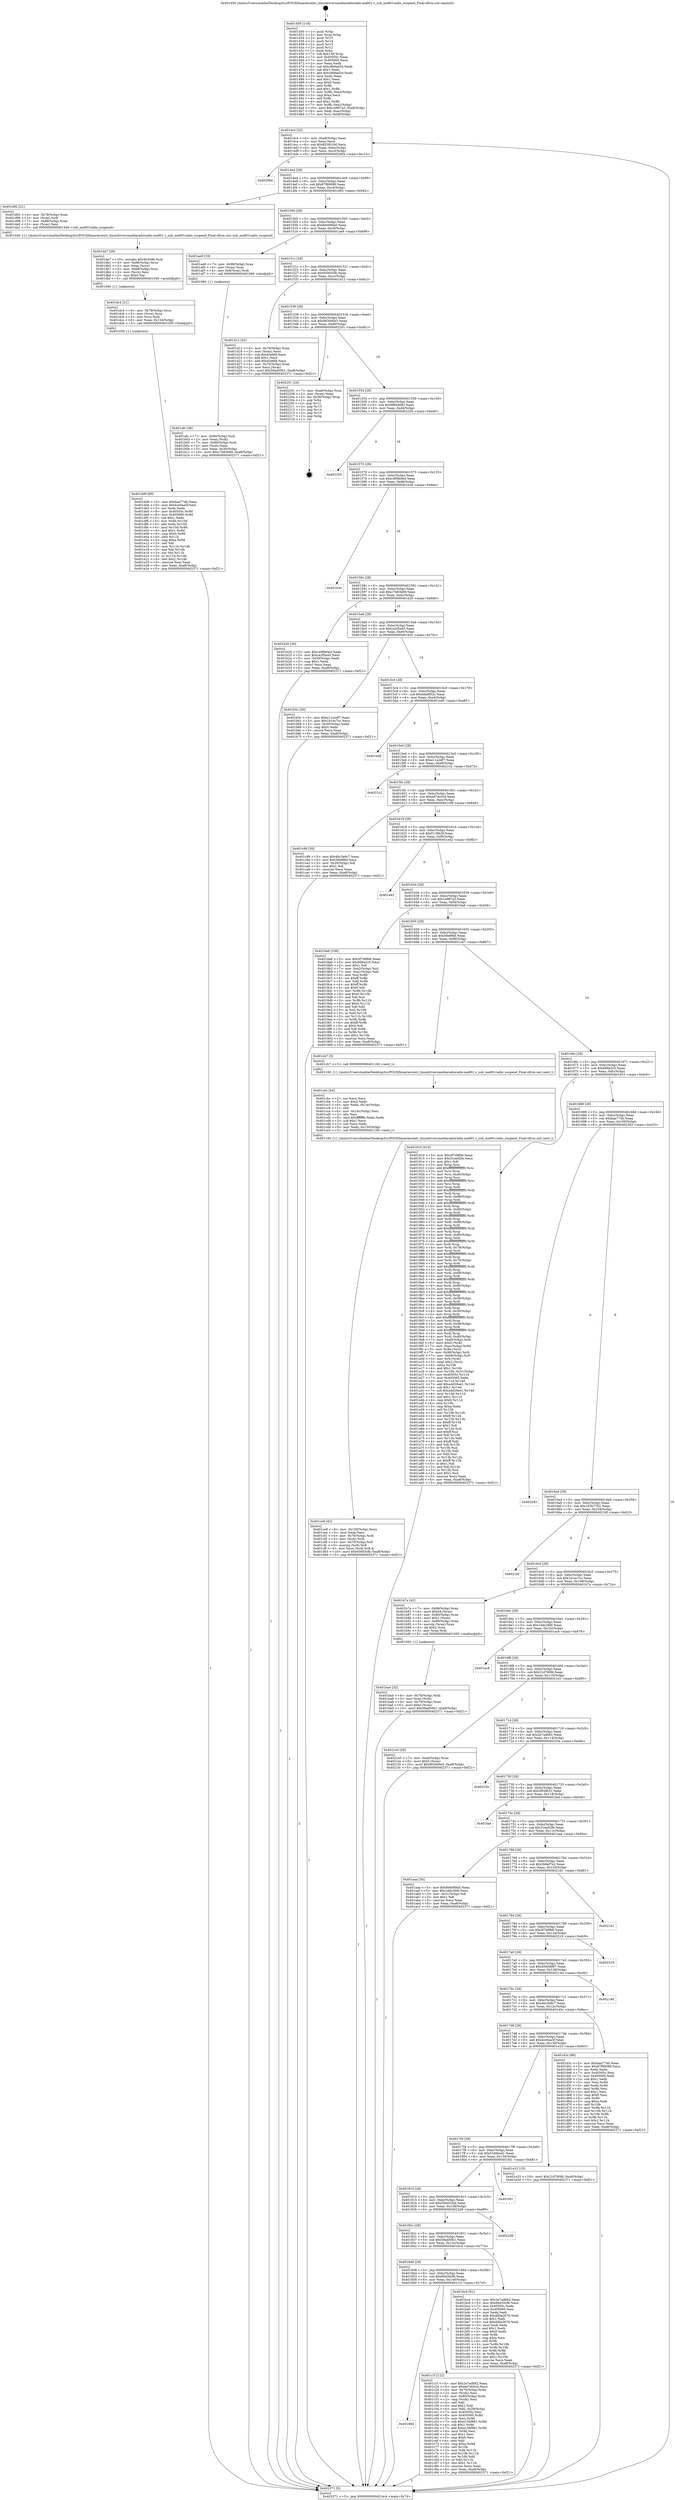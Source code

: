 digraph "0x401450" {
  label = "0x401450 (/mnt/c/Users/mathe/Desktop/tcc/POCII/binaries/extr_linuxdriversmediaradioradio-ma901.c_usb_ma901radio_suspend_Final-ollvm.out::main(0))"
  labelloc = "t"
  node[shape=record]

  Entry [label="",width=0.3,height=0.3,shape=circle,fillcolor=black,style=filled]
  "0x4014c4" [label="{
     0x4014c4 [32]\l
     | [instrs]\l
     &nbsp;&nbsp;0x4014c4 \<+6\>: mov -0xa8(%rbp),%eax\l
     &nbsp;&nbsp;0x4014ca \<+2\>: mov %eax,%ecx\l
     &nbsp;&nbsp;0x4014cc \<+6\>: sub $0x853f010d,%ecx\l
     &nbsp;&nbsp;0x4014d2 \<+6\>: mov %eax,-0xbc(%rbp)\l
     &nbsp;&nbsp;0x4014d8 \<+6\>: mov %ecx,-0xc0(%rbp)\l
     &nbsp;&nbsp;0x4014de \<+6\>: je 0000000000402064 \<main+0xc14\>\l
  }"]
  "0x402064" [label="{
     0x402064\l
  }", style=dashed]
  "0x4014e4" [label="{
     0x4014e4 [28]\l
     | [instrs]\l
     &nbsp;&nbsp;0x4014e4 \<+5\>: jmp 00000000004014e9 \<main+0x99\>\l
     &nbsp;&nbsp;0x4014e9 \<+6\>: mov -0xbc(%rbp),%eax\l
     &nbsp;&nbsp;0x4014ef \<+5\>: sub $0x87f89089,%eax\l
     &nbsp;&nbsp;0x4014f4 \<+6\>: mov %eax,-0xc4(%rbp)\l
     &nbsp;&nbsp;0x4014fa \<+6\>: je 0000000000401d92 \<main+0x942\>\l
  }"]
  Exit [label="",width=0.3,height=0.3,shape=circle,fillcolor=black,style=filled,peripheries=2]
  "0x401d92" [label="{
     0x401d92 [21]\l
     | [instrs]\l
     &nbsp;&nbsp;0x401d92 \<+4\>: mov -0x78(%rbp),%rax\l
     &nbsp;&nbsp;0x401d96 \<+3\>: mov (%rax),%rdi\l
     &nbsp;&nbsp;0x401d99 \<+7\>: mov -0x88(%rbp),%rax\l
     &nbsp;&nbsp;0x401da0 \<+2\>: mov (%rax),%esi\l
     &nbsp;&nbsp;0x401da2 \<+5\>: call 0000000000401440 \<usb_ma901radio_suspend\>\l
     | [calls]\l
     &nbsp;&nbsp;0x401440 \{1\} (/mnt/c/Users/mathe/Desktop/tcc/POCII/binaries/extr_linuxdriversmediaradioradio-ma901.c_usb_ma901radio_suspend_Final-ollvm.out::usb_ma901radio_suspend)\l
  }"]
  "0x401500" [label="{
     0x401500 [28]\l
     | [instrs]\l
     &nbsp;&nbsp;0x401500 \<+5\>: jmp 0000000000401505 \<main+0xb5\>\l
     &nbsp;&nbsp;0x401505 \<+6\>: mov -0xbc(%rbp),%eax\l
     &nbsp;&nbsp;0x40150b \<+5\>: sub $0x8e6089a0,%eax\l
     &nbsp;&nbsp;0x401510 \<+6\>: mov %eax,-0xc8(%rbp)\l
     &nbsp;&nbsp;0x401516 \<+6\>: je 0000000000401ae9 \<main+0x699\>\l
  }"]
  "0x401dd9" [label="{
     0x401dd9 [90]\l
     | [instrs]\l
     &nbsp;&nbsp;0x401dd9 \<+5\>: mov $0xbaa774b,%eax\l
     &nbsp;&nbsp;0x401dde \<+5\>: mov $0x4ce0aa3f,%esi\l
     &nbsp;&nbsp;0x401de3 \<+2\>: xor %edx,%edx\l
     &nbsp;&nbsp;0x401de5 \<+8\>: mov 0x40505c,%r8d\l
     &nbsp;&nbsp;0x401ded \<+8\>: mov 0x405060,%r9d\l
     &nbsp;&nbsp;0x401df5 \<+3\>: sub $0x1,%edx\l
     &nbsp;&nbsp;0x401df8 \<+3\>: mov %r8d,%r10d\l
     &nbsp;&nbsp;0x401dfb \<+3\>: add %edx,%r10d\l
     &nbsp;&nbsp;0x401dfe \<+4\>: imul %r10d,%r8d\l
     &nbsp;&nbsp;0x401e02 \<+4\>: and $0x1,%r8d\l
     &nbsp;&nbsp;0x401e06 \<+4\>: cmp $0x0,%r8d\l
     &nbsp;&nbsp;0x401e0a \<+4\>: sete %r11b\l
     &nbsp;&nbsp;0x401e0e \<+4\>: cmp $0xa,%r9d\l
     &nbsp;&nbsp;0x401e12 \<+3\>: setl %bl\l
     &nbsp;&nbsp;0x401e15 \<+3\>: mov %r11b,%r14b\l
     &nbsp;&nbsp;0x401e18 \<+3\>: and %bl,%r14b\l
     &nbsp;&nbsp;0x401e1b \<+3\>: xor %bl,%r11b\l
     &nbsp;&nbsp;0x401e1e \<+3\>: or %r11b,%r14b\l
     &nbsp;&nbsp;0x401e21 \<+4\>: test $0x1,%r14b\l
     &nbsp;&nbsp;0x401e25 \<+3\>: cmovne %esi,%eax\l
     &nbsp;&nbsp;0x401e28 \<+6\>: mov %eax,-0xa8(%rbp)\l
     &nbsp;&nbsp;0x401e2e \<+5\>: jmp 0000000000402371 \<main+0xf21\>\l
  }"]
  "0x401ae9" [label="{
     0x401ae9 [19]\l
     | [instrs]\l
     &nbsp;&nbsp;0x401ae9 \<+7\>: mov -0x98(%rbp),%rax\l
     &nbsp;&nbsp;0x401af0 \<+3\>: mov (%rax),%rax\l
     &nbsp;&nbsp;0x401af3 \<+4\>: mov 0x8(%rax),%rdi\l
     &nbsp;&nbsp;0x401af7 \<+5\>: call 0000000000401060 \<atoi@plt\>\l
     | [calls]\l
     &nbsp;&nbsp;0x401060 \{1\} (unknown)\l
  }"]
  "0x40151c" [label="{
     0x40151c [28]\l
     | [instrs]\l
     &nbsp;&nbsp;0x40151c \<+5\>: jmp 0000000000401521 \<main+0xd1\>\l
     &nbsp;&nbsp;0x401521 \<+6\>: mov -0xbc(%rbp),%eax\l
     &nbsp;&nbsp;0x401527 \<+5\>: sub $0x93003cfb,%eax\l
     &nbsp;&nbsp;0x40152c \<+6\>: mov %eax,-0xcc(%rbp)\l
     &nbsp;&nbsp;0x401532 \<+6\>: je 0000000000401d12 \<main+0x8c2\>\l
  }"]
  "0x401dc4" [label="{
     0x401dc4 [21]\l
     | [instrs]\l
     &nbsp;&nbsp;0x401dc4 \<+4\>: mov -0x78(%rbp),%rcx\l
     &nbsp;&nbsp;0x401dc8 \<+3\>: mov (%rcx),%rcx\l
     &nbsp;&nbsp;0x401dcb \<+3\>: mov %rcx,%rdi\l
     &nbsp;&nbsp;0x401dce \<+6\>: mov %eax,-0x154(%rbp)\l
     &nbsp;&nbsp;0x401dd4 \<+5\>: call 0000000000401030 \<free@plt\>\l
     | [calls]\l
     &nbsp;&nbsp;0x401030 \{1\} (unknown)\l
  }"]
  "0x401d12" [label="{
     0x401d12 [42]\l
     | [instrs]\l
     &nbsp;&nbsp;0x401d12 \<+4\>: mov -0x70(%rbp),%rax\l
     &nbsp;&nbsp;0x401d16 \<+2\>: mov (%rax),%ecx\l
     &nbsp;&nbsp;0x401d18 \<+6\>: sub $0x45e6fd,%ecx\l
     &nbsp;&nbsp;0x401d1e \<+3\>: add $0x1,%ecx\l
     &nbsp;&nbsp;0x401d21 \<+6\>: add $0x45e6fd,%ecx\l
     &nbsp;&nbsp;0x401d27 \<+4\>: mov -0x70(%rbp),%rax\l
     &nbsp;&nbsp;0x401d2b \<+2\>: mov %ecx,(%rax)\l
     &nbsp;&nbsp;0x401d2d \<+10\>: movl $0x59ad50b1,-0xa8(%rbp)\l
     &nbsp;&nbsp;0x401d37 \<+5\>: jmp 0000000000402371 \<main+0xf21\>\l
  }"]
  "0x401538" [label="{
     0x401538 [28]\l
     | [instrs]\l
     &nbsp;&nbsp;0x401538 \<+5\>: jmp 000000000040153d \<main+0xed\>\l
     &nbsp;&nbsp;0x40153d \<+6\>: mov -0xbc(%rbp),%eax\l
     &nbsp;&nbsp;0x401543 \<+5\>: sub $0x9830d0e3,%eax\l
     &nbsp;&nbsp;0x401548 \<+6\>: mov %eax,-0xd0(%rbp)\l
     &nbsp;&nbsp;0x40154e \<+6\>: je 0000000000402201 \<main+0xdb1\>\l
  }"]
  "0x401da7" [label="{
     0x401da7 [29]\l
     | [instrs]\l
     &nbsp;&nbsp;0x401da7 \<+10\>: movabs $0x4030d6,%rdi\l
     &nbsp;&nbsp;0x401db1 \<+4\>: mov -0x68(%rbp),%rcx\l
     &nbsp;&nbsp;0x401db5 \<+2\>: mov %eax,(%rcx)\l
     &nbsp;&nbsp;0x401db7 \<+4\>: mov -0x68(%rbp),%rcx\l
     &nbsp;&nbsp;0x401dbb \<+2\>: mov (%rcx),%esi\l
     &nbsp;&nbsp;0x401dbd \<+2\>: mov $0x0,%al\l
     &nbsp;&nbsp;0x401dbf \<+5\>: call 0000000000401040 \<printf@plt\>\l
     | [calls]\l
     &nbsp;&nbsp;0x401040 \{1\} (unknown)\l
  }"]
  "0x402201" [label="{
     0x402201 [24]\l
     | [instrs]\l
     &nbsp;&nbsp;0x402201 \<+7\>: mov -0xa0(%rbp),%rax\l
     &nbsp;&nbsp;0x402208 \<+2\>: mov (%rax),%eax\l
     &nbsp;&nbsp;0x40220a \<+4\>: lea -0x28(%rbp),%rsp\l
     &nbsp;&nbsp;0x40220e \<+1\>: pop %rbx\l
     &nbsp;&nbsp;0x40220f \<+2\>: pop %r12\l
     &nbsp;&nbsp;0x402211 \<+2\>: pop %r13\l
     &nbsp;&nbsp;0x402213 \<+2\>: pop %r14\l
     &nbsp;&nbsp;0x402215 \<+2\>: pop %r15\l
     &nbsp;&nbsp;0x402217 \<+1\>: pop %rbp\l
     &nbsp;&nbsp;0x402218 \<+1\>: ret\l
  }"]
  "0x401554" [label="{
     0x401554 [28]\l
     | [instrs]\l
     &nbsp;&nbsp;0x401554 \<+5\>: jmp 0000000000401559 \<main+0x109\>\l
     &nbsp;&nbsp;0x401559 \<+6\>: mov -0xbc(%rbp),%eax\l
     &nbsp;&nbsp;0x40155f \<+5\>: sub $0x9f684682,%eax\l
     &nbsp;&nbsp;0x401564 \<+6\>: mov %eax,-0xd4(%rbp)\l
     &nbsp;&nbsp;0x40156a \<+6\>: je 0000000000402320 \<main+0xed0\>\l
  }"]
  "0x401ce8" [label="{
     0x401ce8 [42]\l
     | [instrs]\l
     &nbsp;&nbsp;0x401ce8 \<+6\>: mov -0x150(%rbp),%ecx\l
     &nbsp;&nbsp;0x401cee \<+3\>: imul %eax,%ecx\l
     &nbsp;&nbsp;0x401cf1 \<+4\>: mov -0x78(%rbp),%rdi\l
     &nbsp;&nbsp;0x401cf5 \<+3\>: mov (%rdi),%rdi\l
     &nbsp;&nbsp;0x401cf8 \<+4\>: mov -0x70(%rbp),%r8\l
     &nbsp;&nbsp;0x401cfc \<+3\>: movslq (%r8),%r8\l
     &nbsp;&nbsp;0x401cff \<+4\>: mov %ecx,(%rdi,%r8,4)\l
     &nbsp;&nbsp;0x401d03 \<+10\>: movl $0x93003cfb,-0xa8(%rbp)\l
     &nbsp;&nbsp;0x401d0d \<+5\>: jmp 0000000000402371 \<main+0xf21\>\l
  }"]
  "0x402320" [label="{
     0x402320\l
  }", style=dashed]
  "0x401570" [label="{
     0x401570 [28]\l
     | [instrs]\l
     &nbsp;&nbsp;0x401570 \<+5\>: jmp 0000000000401575 \<main+0x125\>\l
     &nbsp;&nbsp;0x401575 \<+6\>: mov -0xbc(%rbp),%eax\l
     &nbsp;&nbsp;0x40157b \<+5\>: sub $0xc499b0ed,%eax\l
     &nbsp;&nbsp;0x401580 \<+6\>: mov %eax,-0xd8(%rbp)\l
     &nbsp;&nbsp;0x401586 \<+6\>: je 0000000000401b3e \<main+0x6ee\>\l
  }"]
  "0x401cbc" [label="{
     0x401cbc [44]\l
     | [instrs]\l
     &nbsp;&nbsp;0x401cbc \<+2\>: xor %ecx,%ecx\l
     &nbsp;&nbsp;0x401cbe \<+5\>: mov $0x2,%edx\l
     &nbsp;&nbsp;0x401cc3 \<+6\>: mov %edx,-0x14c(%rbp)\l
     &nbsp;&nbsp;0x401cc9 \<+1\>: cltd\l
     &nbsp;&nbsp;0x401cca \<+6\>: mov -0x14c(%rbp),%esi\l
     &nbsp;&nbsp;0x401cd0 \<+2\>: idiv %esi\l
     &nbsp;&nbsp;0x401cd2 \<+6\>: imul $0xfffffffe,%edx,%edx\l
     &nbsp;&nbsp;0x401cd8 \<+3\>: sub $0x1,%ecx\l
     &nbsp;&nbsp;0x401cdb \<+2\>: sub %ecx,%edx\l
     &nbsp;&nbsp;0x401cdd \<+6\>: mov %edx,-0x150(%rbp)\l
     &nbsp;&nbsp;0x401ce3 \<+5\>: call 0000000000401160 \<next_i\>\l
     | [calls]\l
     &nbsp;&nbsp;0x401160 \{1\} (/mnt/c/Users/mathe/Desktop/tcc/POCII/binaries/extr_linuxdriversmediaradioradio-ma901.c_usb_ma901radio_suspend_Final-ollvm.out::next_i)\l
  }"]
  "0x401b3e" [label="{
     0x401b3e\l
  }", style=dashed]
  "0x40158c" [label="{
     0x40158c [28]\l
     | [instrs]\l
     &nbsp;&nbsp;0x40158c \<+5\>: jmp 0000000000401591 \<main+0x141\>\l
     &nbsp;&nbsp;0x401591 \<+6\>: mov -0xbc(%rbp),%eax\l
     &nbsp;&nbsp;0x401597 \<+5\>: sub $0xc7b83b89,%eax\l
     &nbsp;&nbsp;0x40159c \<+6\>: mov %eax,-0xdc(%rbp)\l
     &nbsp;&nbsp;0x4015a2 \<+6\>: je 0000000000401b20 \<main+0x6d0\>\l
  }"]
  "0x401864" [label="{
     0x401864\l
  }", style=dashed]
  "0x401b20" [label="{
     0x401b20 [30]\l
     | [instrs]\l
     &nbsp;&nbsp;0x401b20 \<+5\>: mov $0xc499b0ed,%eax\l
     &nbsp;&nbsp;0x401b25 \<+5\>: mov $0xca2f5e45,%ecx\l
     &nbsp;&nbsp;0x401b2a \<+3\>: mov -0x30(%rbp),%edx\l
     &nbsp;&nbsp;0x401b2d \<+3\>: cmp $0x1,%edx\l
     &nbsp;&nbsp;0x401b30 \<+3\>: cmovl %ecx,%eax\l
     &nbsp;&nbsp;0x401b33 \<+6\>: mov %eax,-0xa8(%rbp)\l
     &nbsp;&nbsp;0x401b39 \<+5\>: jmp 0000000000402371 \<main+0xf21\>\l
  }"]
  "0x4015a8" [label="{
     0x4015a8 [28]\l
     | [instrs]\l
     &nbsp;&nbsp;0x4015a8 \<+5\>: jmp 00000000004015ad \<main+0x15d\>\l
     &nbsp;&nbsp;0x4015ad \<+6\>: mov -0xbc(%rbp),%eax\l
     &nbsp;&nbsp;0x4015b3 \<+5\>: sub $0xca2f5e45,%eax\l
     &nbsp;&nbsp;0x4015b8 \<+6\>: mov %eax,-0xe0(%rbp)\l
     &nbsp;&nbsp;0x4015be \<+6\>: je 0000000000401b5c \<main+0x70c\>\l
  }"]
  "0x401c1f" [label="{
     0x401c1f [122]\l
     | [instrs]\l
     &nbsp;&nbsp;0x401c1f \<+5\>: mov $0x2e7adb62,%eax\l
     &nbsp;&nbsp;0x401c24 \<+5\>: mov $0xed7dc0cd,%ecx\l
     &nbsp;&nbsp;0x401c29 \<+4\>: mov -0x70(%rbp),%rdx\l
     &nbsp;&nbsp;0x401c2d \<+2\>: mov (%rdx),%esi\l
     &nbsp;&nbsp;0x401c2f \<+4\>: mov -0x80(%rbp),%rdx\l
     &nbsp;&nbsp;0x401c33 \<+2\>: cmp (%rdx),%esi\l
     &nbsp;&nbsp;0x401c35 \<+4\>: setl %dil\l
     &nbsp;&nbsp;0x401c39 \<+4\>: and $0x1,%dil\l
     &nbsp;&nbsp;0x401c3d \<+4\>: mov %dil,-0x29(%rbp)\l
     &nbsp;&nbsp;0x401c41 \<+7\>: mov 0x40505c,%esi\l
     &nbsp;&nbsp;0x401c48 \<+8\>: mov 0x405060,%r8d\l
     &nbsp;&nbsp;0x401c50 \<+3\>: mov %esi,%r9d\l
     &nbsp;&nbsp;0x401c53 \<+7\>: sub $0xa15bf861,%r9d\l
     &nbsp;&nbsp;0x401c5a \<+4\>: sub $0x1,%r9d\l
     &nbsp;&nbsp;0x401c5e \<+7\>: add $0xa15bf861,%r9d\l
     &nbsp;&nbsp;0x401c65 \<+4\>: imul %r9d,%esi\l
     &nbsp;&nbsp;0x401c69 \<+3\>: and $0x1,%esi\l
     &nbsp;&nbsp;0x401c6c \<+3\>: cmp $0x0,%esi\l
     &nbsp;&nbsp;0x401c6f \<+4\>: sete %dil\l
     &nbsp;&nbsp;0x401c73 \<+4\>: cmp $0xa,%r8d\l
     &nbsp;&nbsp;0x401c77 \<+4\>: setl %r10b\l
     &nbsp;&nbsp;0x401c7b \<+3\>: mov %dil,%r11b\l
     &nbsp;&nbsp;0x401c7e \<+3\>: and %r10b,%r11b\l
     &nbsp;&nbsp;0x401c81 \<+3\>: xor %r10b,%dil\l
     &nbsp;&nbsp;0x401c84 \<+3\>: or %dil,%r11b\l
     &nbsp;&nbsp;0x401c87 \<+4\>: test $0x1,%r11b\l
     &nbsp;&nbsp;0x401c8b \<+3\>: cmovne %ecx,%eax\l
     &nbsp;&nbsp;0x401c8e \<+6\>: mov %eax,-0xa8(%rbp)\l
     &nbsp;&nbsp;0x401c94 \<+5\>: jmp 0000000000402371 \<main+0xf21\>\l
  }"]
  "0x401b5c" [label="{
     0x401b5c [30]\l
     | [instrs]\l
     &nbsp;&nbsp;0x401b5c \<+5\>: mov $0xe11a2df7,%eax\l
     &nbsp;&nbsp;0x401b61 \<+5\>: mov $0x1b1ec7cc,%ecx\l
     &nbsp;&nbsp;0x401b66 \<+3\>: mov -0x30(%rbp),%edx\l
     &nbsp;&nbsp;0x401b69 \<+3\>: cmp $0x0,%edx\l
     &nbsp;&nbsp;0x401b6c \<+3\>: cmove %ecx,%eax\l
     &nbsp;&nbsp;0x401b6f \<+6\>: mov %eax,-0xa8(%rbp)\l
     &nbsp;&nbsp;0x401b75 \<+5\>: jmp 0000000000402371 \<main+0xf21\>\l
  }"]
  "0x4015c4" [label="{
     0x4015c4 [28]\l
     | [instrs]\l
     &nbsp;&nbsp;0x4015c4 \<+5\>: jmp 00000000004015c9 \<main+0x179\>\l
     &nbsp;&nbsp;0x4015c9 \<+6\>: mov -0xbc(%rbp),%eax\l
     &nbsp;&nbsp;0x4015cf \<+5\>: sub $0xdda8f52c,%eax\l
     &nbsp;&nbsp;0x4015d4 \<+6\>: mov %eax,-0xe4(%rbp)\l
     &nbsp;&nbsp;0x4015da \<+6\>: je 0000000000401ed5 \<main+0xa85\>\l
  }"]
  "0x401848" [label="{
     0x401848 [28]\l
     | [instrs]\l
     &nbsp;&nbsp;0x401848 \<+5\>: jmp 000000000040184d \<main+0x3fd\>\l
     &nbsp;&nbsp;0x40184d \<+6\>: mov -0xbc(%rbp),%eax\l
     &nbsp;&nbsp;0x401853 \<+5\>: sub $0x66d30cf6,%eax\l
     &nbsp;&nbsp;0x401858 \<+6\>: mov %eax,-0x140(%rbp)\l
     &nbsp;&nbsp;0x40185e \<+6\>: je 0000000000401c1f \<main+0x7cf\>\l
  }"]
  "0x401ed5" [label="{
     0x401ed5\l
  }", style=dashed]
  "0x4015e0" [label="{
     0x4015e0 [28]\l
     | [instrs]\l
     &nbsp;&nbsp;0x4015e0 \<+5\>: jmp 00000000004015e5 \<main+0x195\>\l
     &nbsp;&nbsp;0x4015e5 \<+6\>: mov -0xbc(%rbp),%eax\l
     &nbsp;&nbsp;0x4015eb \<+5\>: sub $0xe11a2df7,%eax\l
     &nbsp;&nbsp;0x4015f0 \<+6\>: mov %eax,-0xe8(%rbp)\l
     &nbsp;&nbsp;0x4015f6 \<+6\>: je 00000000004021c2 \<main+0xd72\>\l
  }"]
  "0x401bc4" [label="{
     0x401bc4 [91]\l
     | [instrs]\l
     &nbsp;&nbsp;0x401bc4 \<+5\>: mov $0x2e7adb62,%eax\l
     &nbsp;&nbsp;0x401bc9 \<+5\>: mov $0x66d30cf6,%ecx\l
     &nbsp;&nbsp;0x401bce \<+7\>: mov 0x40505c,%edx\l
     &nbsp;&nbsp;0x401bd5 \<+7\>: mov 0x405060,%esi\l
     &nbsp;&nbsp;0x401bdc \<+2\>: mov %edx,%edi\l
     &nbsp;&nbsp;0x401bde \<+6\>: add $0xdd0a2676,%edi\l
     &nbsp;&nbsp;0x401be4 \<+3\>: sub $0x1,%edi\l
     &nbsp;&nbsp;0x401be7 \<+6\>: sub $0xdd0a2676,%edi\l
     &nbsp;&nbsp;0x401bed \<+3\>: imul %edi,%edx\l
     &nbsp;&nbsp;0x401bf0 \<+3\>: and $0x1,%edx\l
     &nbsp;&nbsp;0x401bf3 \<+3\>: cmp $0x0,%edx\l
     &nbsp;&nbsp;0x401bf6 \<+4\>: sete %r8b\l
     &nbsp;&nbsp;0x401bfa \<+3\>: cmp $0xa,%esi\l
     &nbsp;&nbsp;0x401bfd \<+4\>: setl %r9b\l
     &nbsp;&nbsp;0x401c01 \<+3\>: mov %r8b,%r10b\l
     &nbsp;&nbsp;0x401c04 \<+3\>: and %r9b,%r10b\l
     &nbsp;&nbsp;0x401c07 \<+3\>: xor %r9b,%r8b\l
     &nbsp;&nbsp;0x401c0a \<+3\>: or %r8b,%r10b\l
     &nbsp;&nbsp;0x401c0d \<+4\>: test $0x1,%r10b\l
     &nbsp;&nbsp;0x401c11 \<+3\>: cmovne %ecx,%eax\l
     &nbsp;&nbsp;0x401c14 \<+6\>: mov %eax,-0xa8(%rbp)\l
     &nbsp;&nbsp;0x401c1a \<+5\>: jmp 0000000000402371 \<main+0xf21\>\l
  }"]
  "0x4021c2" [label="{
     0x4021c2\l
  }", style=dashed]
  "0x4015fc" [label="{
     0x4015fc [28]\l
     | [instrs]\l
     &nbsp;&nbsp;0x4015fc \<+5\>: jmp 0000000000401601 \<main+0x1b1\>\l
     &nbsp;&nbsp;0x401601 \<+6\>: mov -0xbc(%rbp),%eax\l
     &nbsp;&nbsp;0x401607 \<+5\>: sub $0xed7dc0cd,%eax\l
     &nbsp;&nbsp;0x40160c \<+6\>: mov %eax,-0xec(%rbp)\l
     &nbsp;&nbsp;0x401612 \<+6\>: je 0000000000401c99 \<main+0x849\>\l
  }"]
  "0x40182c" [label="{
     0x40182c [28]\l
     | [instrs]\l
     &nbsp;&nbsp;0x40182c \<+5\>: jmp 0000000000401831 \<main+0x3e1\>\l
     &nbsp;&nbsp;0x401831 \<+6\>: mov -0xbc(%rbp),%eax\l
     &nbsp;&nbsp;0x401837 \<+5\>: sub $0x59ad50b1,%eax\l
     &nbsp;&nbsp;0x40183c \<+6\>: mov %eax,-0x13c(%rbp)\l
     &nbsp;&nbsp;0x401842 \<+6\>: je 0000000000401bc4 \<main+0x774\>\l
  }"]
  "0x401c99" [label="{
     0x401c99 [30]\l
     | [instrs]\l
     &nbsp;&nbsp;0x401c99 \<+5\>: mov $0x4bc3e9c7,%eax\l
     &nbsp;&nbsp;0x401c9e \<+5\>: mov $0x59e8f6d,%ecx\l
     &nbsp;&nbsp;0x401ca3 \<+3\>: mov -0x29(%rbp),%dl\l
     &nbsp;&nbsp;0x401ca6 \<+3\>: test $0x1,%dl\l
     &nbsp;&nbsp;0x401ca9 \<+3\>: cmovne %ecx,%eax\l
     &nbsp;&nbsp;0x401cac \<+6\>: mov %eax,-0xa8(%rbp)\l
     &nbsp;&nbsp;0x401cb2 \<+5\>: jmp 0000000000402371 \<main+0xf21\>\l
  }"]
  "0x401618" [label="{
     0x401618 [28]\l
     | [instrs]\l
     &nbsp;&nbsp;0x401618 \<+5\>: jmp 000000000040161d \<main+0x1cd\>\l
     &nbsp;&nbsp;0x40161d \<+6\>: mov -0xbc(%rbp),%eax\l
     &nbsp;&nbsp;0x401623 \<+5\>: sub $0xf118fe3f,%eax\l
     &nbsp;&nbsp;0x401628 \<+6\>: mov %eax,-0xf0(%rbp)\l
     &nbsp;&nbsp;0x40162e \<+6\>: je 0000000000401e42 \<main+0x9f2\>\l
  }"]
  "0x4022d9" [label="{
     0x4022d9\l
  }", style=dashed]
  "0x401e42" [label="{
     0x401e42\l
  }", style=dashed]
  "0x401634" [label="{
     0x401634 [28]\l
     | [instrs]\l
     &nbsp;&nbsp;0x401634 \<+5\>: jmp 0000000000401639 \<main+0x1e9\>\l
     &nbsp;&nbsp;0x401639 \<+6\>: mov -0xbc(%rbp),%eax\l
     &nbsp;&nbsp;0x40163f \<+5\>: sub $0x1e997a3,%eax\l
     &nbsp;&nbsp;0x401644 \<+6\>: mov %eax,-0xf4(%rbp)\l
     &nbsp;&nbsp;0x40164a \<+6\>: je 00000000004018a6 \<main+0x456\>\l
  }"]
  "0x401810" [label="{
     0x401810 [28]\l
     | [instrs]\l
     &nbsp;&nbsp;0x401810 \<+5\>: jmp 0000000000401815 \<main+0x3c5\>\l
     &nbsp;&nbsp;0x401815 \<+6\>: mov -0xbc(%rbp),%eax\l
     &nbsp;&nbsp;0x40181b \<+5\>: sub $0x556452bd,%eax\l
     &nbsp;&nbsp;0x401820 \<+6\>: mov %eax,-0x138(%rbp)\l
     &nbsp;&nbsp;0x401826 \<+6\>: je 00000000004022d9 \<main+0xe89\>\l
  }"]
  "0x4018a6" [label="{
     0x4018a6 [106]\l
     | [instrs]\l
     &nbsp;&nbsp;0x4018a6 \<+5\>: mov $0x3f7d9fb6,%eax\l
     &nbsp;&nbsp;0x4018ab \<+5\>: mov $0x668a2c0,%ecx\l
     &nbsp;&nbsp;0x4018b0 \<+2\>: mov $0x1,%dl\l
     &nbsp;&nbsp;0x4018b2 \<+7\>: mov -0xa2(%rbp),%sil\l
     &nbsp;&nbsp;0x4018b9 \<+7\>: mov -0xa1(%rbp),%dil\l
     &nbsp;&nbsp;0x4018c0 \<+3\>: mov %sil,%r8b\l
     &nbsp;&nbsp;0x4018c3 \<+4\>: xor $0xff,%r8b\l
     &nbsp;&nbsp;0x4018c7 \<+3\>: mov %dil,%r9b\l
     &nbsp;&nbsp;0x4018ca \<+4\>: xor $0xff,%r9b\l
     &nbsp;&nbsp;0x4018ce \<+3\>: xor $0x0,%dl\l
     &nbsp;&nbsp;0x4018d1 \<+3\>: mov %r8b,%r10b\l
     &nbsp;&nbsp;0x4018d4 \<+4\>: and $0x0,%r10b\l
     &nbsp;&nbsp;0x4018d8 \<+3\>: and %dl,%sil\l
     &nbsp;&nbsp;0x4018db \<+3\>: mov %r9b,%r11b\l
     &nbsp;&nbsp;0x4018de \<+4\>: and $0x0,%r11b\l
     &nbsp;&nbsp;0x4018e2 \<+3\>: and %dl,%dil\l
     &nbsp;&nbsp;0x4018e5 \<+3\>: or %sil,%r10b\l
     &nbsp;&nbsp;0x4018e8 \<+3\>: or %dil,%r11b\l
     &nbsp;&nbsp;0x4018eb \<+3\>: xor %r11b,%r10b\l
     &nbsp;&nbsp;0x4018ee \<+3\>: or %r9b,%r8b\l
     &nbsp;&nbsp;0x4018f1 \<+4\>: xor $0xff,%r8b\l
     &nbsp;&nbsp;0x4018f5 \<+3\>: or $0x0,%dl\l
     &nbsp;&nbsp;0x4018f8 \<+3\>: and %dl,%r8b\l
     &nbsp;&nbsp;0x4018fb \<+3\>: or %r8b,%r10b\l
     &nbsp;&nbsp;0x4018fe \<+4\>: test $0x1,%r10b\l
     &nbsp;&nbsp;0x401902 \<+3\>: cmovne %ecx,%eax\l
     &nbsp;&nbsp;0x401905 \<+6\>: mov %eax,-0xa8(%rbp)\l
     &nbsp;&nbsp;0x40190b \<+5\>: jmp 0000000000402371 \<main+0xf21\>\l
  }"]
  "0x401650" [label="{
     0x401650 [28]\l
     | [instrs]\l
     &nbsp;&nbsp;0x401650 \<+5\>: jmp 0000000000401655 \<main+0x205\>\l
     &nbsp;&nbsp;0x401655 \<+6\>: mov -0xbc(%rbp),%eax\l
     &nbsp;&nbsp;0x40165b \<+5\>: sub $0x59e8f6d,%eax\l
     &nbsp;&nbsp;0x401660 \<+6\>: mov %eax,-0xf8(%rbp)\l
     &nbsp;&nbsp;0x401666 \<+6\>: je 0000000000401cb7 \<main+0x867\>\l
  }"]
  "0x402371" [label="{
     0x402371 [5]\l
     | [instrs]\l
     &nbsp;&nbsp;0x402371 \<+5\>: jmp 00000000004014c4 \<main+0x74\>\l
  }"]
  "0x401450" [label="{
     0x401450 [116]\l
     | [instrs]\l
     &nbsp;&nbsp;0x401450 \<+1\>: push %rbp\l
     &nbsp;&nbsp;0x401451 \<+3\>: mov %rsp,%rbp\l
     &nbsp;&nbsp;0x401454 \<+2\>: push %r15\l
     &nbsp;&nbsp;0x401456 \<+2\>: push %r14\l
     &nbsp;&nbsp;0x401458 \<+2\>: push %r13\l
     &nbsp;&nbsp;0x40145a \<+2\>: push %r12\l
     &nbsp;&nbsp;0x40145c \<+1\>: push %rbx\l
     &nbsp;&nbsp;0x40145d \<+7\>: sub $0x158,%rsp\l
     &nbsp;&nbsp;0x401464 \<+7\>: mov 0x40505c,%eax\l
     &nbsp;&nbsp;0x40146b \<+7\>: mov 0x405060,%ecx\l
     &nbsp;&nbsp;0x401472 \<+2\>: mov %eax,%edx\l
     &nbsp;&nbsp;0x401474 \<+6\>: sub $0xc9b9ad34,%edx\l
     &nbsp;&nbsp;0x40147a \<+3\>: sub $0x1,%edx\l
     &nbsp;&nbsp;0x40147d \<+6\>: add $0xc9b9ad34,%edx\l
     &nbsp;&nbsp;0x401483 \<+3\>: imul %edx,%eax\l
     &nbsp;&nbsp;0x401486 \<+3\>: and $0x1,%eax\l
     &nbsp;&nbsp;0x401489 \<+3\>: cmp $0x0,%eax\l
     &nbsp;&nbsp;0x40148c \<+4\>: sete %r8b\l
     &nbsp;&nbsp;0x401490 \<+4\>: and $0x1,%r8b\l
     &nbsp;&nbsp;0x401494 \<+7\>: mov %r8b,-0xa2(%rbp)\l
     &nbsp;&nbsp;0x40149b \<+3\>: cmp $0xa,%ecx\l
     &nbsp;&nbsp;0x40149e \<+4\>: setl %r8b\l
     &nbsp;&nbsp;0x4014a2 \<+4\>: and $0x1,%r8b\l
     &nbsp;&nbsp;0x4014a6 \<+7\>: mov %r8b,-0xa1(%rbp)\l
     &nbsp;&nbsp;0x4014ad \<+10\>: movl $0x1e997a3,-0xa8(%rbp)\l
     &nbsp;&nbsp;0x4014b7 \<+6\>: mov %edi,-0xac(%rbp)\l
     &nbsp;&nbsp;0x4014bd \<+7\>: mov %rsi,-0xb8(%rbp)\l
  }"]
  "0x401fd1" [label="{
     0x401fd1\l
  }", style=dashed]
  "0x401cb7" [label="{
     0x401cb7 [5]\l
     | [instrs]\l
     &nbsp;&nbsp;0x401cb7 \<+5\>: call 0000000000401160 \<next_i\>\l
     | [calls]\l
     &nbsp;&nbsp;0x401160 \{1\} (/mnt/c/Users/mathe/Desktop/tcc/POCII/binaries/extr_linuxdriversmediaradioradio-ma901.c_usb_ma901radio_suspend_Final-ollvm.out::next_i)\l
  }"]
  "0x40166c" [label="{
     0x40166c [28]\l
     | [instrs]\l
     &nbsp;&nbsp;0x40166c \<+5\>: jmp 0000000000401671 \<main+0x221\>\l
     &nbsp;&nbsp;0x401671 \<+6\>: mov -0xbc(%rbp),%eax\l
     &nbsp;&nbsp;0x401677 \<+5\>: sub $0x668a2c0,%eax\l
     &nbsp;&nbsp;0x40167c \<+6\>: mov %eax,-0xfc(%rbp)\l
     &nbsp;&nbsp;0x401682 \<+6\>: je 0000000000401910 \<main+0x4c0\>\l
  }"]
  "0x4017f4" [label="{
     0x4017f4 [28]\l
     | [instrs]\l
     &nbsp;&nbsp;0x4017f4 \<+5\>: jmp 00000000004017f9 \<main+0x3a9\>\l
     &nbsp;&nbsp;0x4017f9 \<+6\>: mov -0xbc(%rbp),%eax\l
     &nbsp;&nbsp;0x4017ff \<+5\>: sub $0x5346bed1,%eax\l
     &nbsp;&nbsp;0x401804 \<+6\>: mov %eax,-0x134(%rbp)\l
     &nbsp;&nbsp;0x40180a \<+6\>: je 0000000000401fd1 \<main+0xb81\>\l
  }"]
  "0x401910" [label="{
     0x401910 [410]\l
     | [instrs]\l
     &nbsp;&nbsp;0x401910 \<+5\>: mov $0x3f7d9fb6,%eax\l
     &nbsp;&nbsp;0x401915 \<+5\>: mov $0x31ee92fe,%ecx\l
     &nbsp;&nbsp;0x40191a \<+2\>: mov $0x1,%dl\l
     &nbsp;&nbsp;0x40191c \<+3\>: mov %rsp,%rsi\l
     &nbsp;&nbsp;0x40191f \<+4\>: add $0xfffffffffffffff0,%rsi\l
     &nbsp;&nbsp;0x401923 \<+3\>: mov %rsi,%rsp\l
     &nbsp;&nbsp;0x401926 \<+7\>: mov %rsi,-0xa0(%rbp)\l
     &nbsp;&nbsp;0x40192d \<+3\>: mov %rsp,%rsi\l
     &nbsp;&nbsp;0x401930 \<+4\>: add $0xfffffffffffffff0,%rsi\l
     &nbsp;&nbsp;0x401934 \<+3\>: mov %rsi,%rsp\l
     &nbsp;&nbsp;0x401937 \<+3\>: mov %rsp,%rdi\l
     &nbsp;&nbsp;0x40193a \<+4\>: add $0xfffffffffffffff0,%rdi\l
     &nbsp;&nbsp;0x40193e \<+3\>: mov %rdi,%rsp\l
     &nbsp;&nbsp;0x401941 \<+7\>: mov %rdi,-0x98(%rbp)\l
     &nbsp;&nbsp;0x401948 \<+3\>: mov %rsp,%rdi\l
     &nbsp;&nbsp;0x40194b \<+4\>: add $0xfffffffffffffff0,%rdi\l
     &nbsp;&nbsp;0x40194f \<+3\>: mov %rdi,%rsp\l
     &nbsp;&nbsp;0x401952 \<+7\>: mov %rdi,-0x90(%rbp)\l
     &nbsp;&nbsp;0x401959 \<+3\>: mov %rsp,%rdi\l
     &nbsp;&nbsp;0x40195c \<+4\>: add $0xfffffffffffffff0,%rdi\l
     &nbsp;&nbsp;0x401960 \<+3\>: mov %rdi,%rsp\l
     &nbsp;&nbsp;0x401963 \<+7\>: mov %rdi,-0x88(%rbp)\l
     &nbsp;&nbsp;0x40196a \<+3\>: mov %rsp,%rdi\l
     &nbsp;&nbsp;0x40196d \<+4\>: add $0xfffffffffffffff0,%rdi\l
     &nbsp;&nbsp;0x401971 \<+3\>: mov %rdi,%rsp\l
     &nbsp;&nbsp;0x401974 \<+4\>: mov %rdi,-0x80(%rbp)\l
     &nbsp;&nbsp;0x401978 \<+3\>: mov %rsp,%rdi\l
     &nbsp;&nbsp;0x40197b \<+4\>: add $0xfffffffffffffff0,%rdi\l
     &nbsp;&nbsp;0x40197f \<+3\>: mov %rdi,%rsp\l
     &nbsp;&nbsp;0x401982 \<+4\>: mov %rdi,-0x78(%rbp)\l
     &nbsp;&nbsp;0x401986 \<+3\>: mov %rsp,%rdi\l
     &nbsp;&nbsp;0x401989 \<+4\>: add $0xfffffffffffffff0,%rdi\l
     &nbsp;&nbsp;0x40198d \<+3\>: mov %rdi,%rsp\l
     &nbsp;&nbsp;0x401990 \<+4\>: mov %rdi,-0x70(%rbp)\l
     &nbsp;&nbsp;0x401994 \<+3\>: mov %rsp,%rdi\l
     &nbsp;&nbsp;0x401997 \<+4\>: add $0xfffffffffffffff0,%rdi\l
     &nbsp;&nbsp;0x40199b \<+3\>: mov %rdi,%rsp\l
     &nbsp;&nbsp;0x40199e \<+4\>: mov %rdi,-0x68(%rbp)\l
     &nbsp;&nbsp;0x4019a2 \<+3\>: mov %rsp,%rdi\l
     &nbsp;&nbsp;0x4019a5 \<+4\>: add $0xfffffffffffffff0,%rdi\l
     &nbsp;&nbsp;0x4019a9 \<+3\>: mov %rdi,%rsp\l
     &nbsp;&nbsp;0x4019ac \<+4\>: mov %rdi,-0x60(%rbp)\l
     &nbsp;&nbsp;0x4019b0 \<+3\>: mov %rsp,%rdi\l
     &nbsp;&nbsp;0x4019b3 \<+4\>: add $0xfffffffffffffff0,%rdi\l
     &nbsp;&nbsp;0x4019b7 \<+3\>: mov %rdi,%rsp\l
     &nbsp;&nbsp;0x4019ba \<+4\>: mov %rdi,-0x58(%rbp)\l
     &nbsp;&nbsp;0x4019be \<+3\>: mov %rsp,%rdi\l
     &nbsp;&nbsp;0x4019c1 \<+4\>: add $0xfffffffffffffff0,%rdi\l
     &nbsp;&nbsp;0x4019c5 \<+3\>: mov %rdi,%rsp\l
     &nbsp;&nbsp;0x4019c8 \<+4\>: mov %rdi,-0x50(%rbp)\l
     &nbsp;&nbsp;0x4019cc \<+3\>: mov %rsp,%rdi\l
     &nbsp;&nbsp;0x4019cf \<+4\>: add $0xfffffffffffffff0,%rdi\l
     &nbsp;&nbsp;0x4019d3 \<+3\>: mov %rdi,%rsp\l
     &nbsp;&nbsp;0x4019d6 \<+4\>: mov %rdi,-0x48(%rbp)\l
     &nbsp;&nbsp;0x4019da \<+3\>: mov %rsp,%rdi\l
     &nbsp;&nbsp;0x4019dd \<+4\>: add $0xfffffffffffffff0,%rdi\l
     &nbsp;&nbsp;0x4019e1 \<+3\>: mov %rdi,%rsp\l
     &nbsp;&nbsp;0x4019e4 \<+4\>: mov %rdi,-0x40(%rbp)\l
     &nbsp;&nbsp;0x4019e8 \<+7\>: mov -0xa0(%rbp),%rdi\l
     &nbsp;&nbsp;0x4019ef \<+6\>: movl $0x0,(%rdi)\l
     &nbsp;&nbsp;0x4019f5 \<+7\>: mov -0xac(%rbp),%r8d\l
     &nbsp;&nbsp;0x4019fc \<+3\>: mov %r8d,(%rsi)\l
     &nbsp;&nbsp;0x4019ff \<+7\>: mov -0x98(%rbp),%rdi\l
     &nbsp;&nbsp;0x401a06 \<+7\>: mov -0xb8(%rbp),%r9\l
     &nbsp;&nbsp;0x401a0d \<+3\>: mov %r9,(%rdi)\l
     &nbsp;&nbsp;0x401a10 \<+3\>: cmpl $0x2,(%rsi)\l
     &nbsp;&nbsp;0x401a13 \<+4\>: setne %r10b\l
     &nbsp;&nbsp;0x401a17 \<+4\>: and $0x1,%r10b\l
     &nbsp;&nbsp;0x401a1b \<+4\>: mov %r10b,-0x31(%rbp)\l
     &nbsp;&nbsp;0x401a1f \<+8\>: mov 0x40505c,%r11d\l
     &nbsp;&nbsp;0x401a27 \<+7\>: mov 0x405060,%ebx\l
     &nbsp;&nbsp;0x401a2e \<+3\>: mov %r11d,%r14d\l
     &nbsp;&nbsp;0x401a31 \<+7\>: add $0xa4d26ee1,%r14d\l
     &nbsp;&nbsp;0x401a38 \<+4\>: sub $0x1,%r14d\l
     &nbsp;&nbsp;0x401a3c \<+7\>: sub $0xa4d26ee1,%r14d\l
     &nbsp;&nbsp;0x401a43 \<+4\>: imul %r14d,%r11d\l
     &nbsp;&nbsp;0x401a47 \<+4\>: and $0x1,%r11d\l
     &nbsp;&nbsp;0x401a4b \<+4\>: cmp $0x0,%r11d\l
     &nbsp;&nbsp;0x401a4f \<+4\>: sete %r10b\l
     &nbsp;&nbsp;0x401a53 \<+3\>: cmp $0xa,%ebx\l
     &nbsp;&nbsp;0x401a56 \<+4\>: setl %r15b\l
     &nbsp;&nbsp;0x401a5a \<+3\>: mov %r10b,%r12b\l
     &nbsp;&nbsp;0x401a5d \<+4\>: xor $0xff,%r12b\l
     &nbsp;&nbsp;0x401a61 \<+3\>: mov %r15b,%r13b\l
     &nbsp;&nbsp;0x401a64 \<+4\>: xor $0xff,%r13b\l
     &nbsp;&nbsp;0x401a68 \<+3\>: xor $0x1,%dl\l
     &nbsp;&nbsp;0x401a6b \<+3\>: mov %r12b,%sil\l
     &nbsp;&nbsp;0x401a6e \<+4\>: and $0xff,%sil\l
     &nbsp;&nbsp;0x401a72 \<+3\>: and %dl,%r10b\l
     &nbsp;&nbsp;0x401a75 \<+3\>: mov %r13b,%dil\l
     &nbsp;&nbsp;0x401a78 \<+4\>: and $0xff,%dil\l
     &nbsp;&nbsp;0x401a7c \<+3\>: and %dl,%r15b\l
     &nbsp;&nbsp;0x401a7f \<+3\>: or %r10b,%sil\l
     &nbsp;&nbsp;0x401a82 \<+3\>: or %r15b,%dil\l
     &nbsp;&nbsp;0x401a85 \<+3\>: xor %dil,%sil\l
     &nbsp;&nbsp;0x401a88 \<+3\>: or %r13b,%r12b\l
     &nbsp;&nbsp;0x401a8b \<+4\>: xor $0xff,%r12b\l
     &nbsp;&nbsp;0x401a8f \<+3\>: or $0x1,%dl\l
     &nbsp;&nbsp;0x401a92 \<+3\>: and %dl,%r12b\l
     &nbsp;&nbsp;0x401a95 \<+3\>: or %r12b,%sil\l
     &nbsp;&nbsp;0x401a98 \<+4\>: test $0x1,%sil\l
     &nbsp;&nbsp;0x401a9c \<+3\>: cmovne %ecx,%eax\l
     &nbsp;&nbsp;0x401a9f \<+6\>: mov %eax,-0xa8(%rbp)\l
     &nbsp;&nbsp;0x401aa5 \<+5\>: jmp 0000000000402371 \<main+0xf21\>\l
  }"]
  "0x401688" [label="{
     0x401688 [28]\l
     | [instrs]\l
     &nbsp;&nbsp;0x401688 \<+5\>: jmp 000000000040168d \<main+0x23d\>\l
     &nbsp;&nbsp;0x40168d \<+6\>: mov -0xbc(%rbp),%eax\l
     &nbsp;&nbsp;0x401693 \<+5\>: sub $0xbaa774b,%eax\l
     &nbsp;&nbsp;0x401698 \<+6\>: mov %eax,-0x100(%rbp)\l
     &nbsp;&nbsp;0x40169e \<+6\>: je 0000000000402283 \<main+0xe33\>\l
  }"]
  "0x401e33" [label="{
     0x401e33 [15]\l
     | [instrs]\l
     &nbsp;&nbsp;0x401e33 \<+10\>: movl $0x21d760fd,-0xa8(%rbp)\l
     &nbsp;&nbsp;0x401e3d \<+5\>: jmp 0000000000402371 \<main+0xf21\>\l
  }"]
  "0x4017d8" [label="{
     0x4017d8 [28]\l
     | [instrs]\l
     &nbsp;&nbsp;0x4017d8 \<+5\>: jmp 00000000004017dd \<main+0x38d\>\l
     &nbsp;&nbsp;0x4017dd \<+6\>: mov -0xbc(%rbp),%eax\l
     &nbsp;&nbsp;0x4017e3 \<+5\>: sub $0x4ce0aa3f,%eax\l
     &nbsp;&nbsp;0x4017e8 \<+6\>: mov %eax,-0x130(%rbp)\l
     &nbsp;&nbsp;0x4017ee \<+6\>: je 0000000000401e33 \<main+0x9e3\>\l
  }"]
  "0x402283" [label="{
     0x402283\l
  }", style=dashed]
  "0x4016a4" [label="{
     0x4016a4 [28]\l
     | [instrs]\l
     &nbsp;&nbsp;0x4016a4 \<+5\>: jmp 00000000004016a9 \<main+0x259\>\l
     &nbsp;&nbsp;0x4016a9 \<+6\>: mov -0xbc(%rbp),%eax\l
     &nbsp;&nbsp;0x4016af \<+5\>: sub $0x183b7762,%eax\l
     &nbsp;&nbsp;0x4016b4 \<+6\>: mov %eax,-0x104(%rbp)\l
     &nbsp;&nbsp;0x4016ba \<+6\>: je 000000000040216f \<main+0xd1f\>\l
  }"]
  "0x401d3c" [label="{
     0x401d3c [86]\l
     | [instrs]\l
     &nbsp;&nbsp;0x401d3c \<+5\>: mov $0xbaa774b,%eax\l
     &nbsp;&nbsp;0x401d41 \<+5\>: mov $0x87f89089,%ecx\l
     &nbsp;&nbsp;0x401d46 \<+2\>: xor %edx,%edx\l
     &nbsp;&nbsp;0x401d48 \<+7\>: mov 0x40505c,%esi\l
     &nbsp;&nbsp;0x401d4f \<+7\>: mov 0x405060,%edi\l
     &nbsp;&nbsp;0x401d56 \<+3\>: sub $0x1,%edx\l
     &nbsp;&nbsp;0x401d59 \<+3\>: mov %esi,%r8d\l
     &nbsp;&nbsp;0x401d5c \<+3\>: add %edx,%r8d\l
     &nbsp;&nbsp;0x401d5f \<+4\>: imul %r8d,%esi\l
     &nbsp;&nbsp;0x401d63 \<+3\>: and $0x1,%esi\l
     &nbsp;&nbsp;0x401d66 \<+3\>: cmp $0x0,%esi\l
     &nbsp;&nbsp;0x401d69 \<+4\>: sete %r9b\l
     &nbsp;&nbsp;0x401d6d \<+3\>: cmp $0xa,%edi\l
     &nbsp;&nbsp;0x401d70 \<+4\>: setl %r10b\l
     &nbsp;&nbsp;0x401d74 \<+3\>: mov %r9b,%r11b\l
     &nbsp;&nbsp;0x401d77 \<+3\>: and %r10b,%r11b\l
     &nbsp;&nbsp;0x401d7a \<+3\>: xor %r10b,%r9b\l
     &nbsp;&nbsp;0x401d7d \<+3\>: or %r9b,%r11b\l
     &nbsp;&nbsp;0x401d80 \<+4\>: test $0x1,%r11b\l
     &nbsp;&nbsp;0x401d84 \<+3\>: cmovne %ecx,%eax\l
     &nbsp;&nbsp;0x401d87 \<+6\>: mov %eax,-0xa8(%rbp)\l
     &nbsp;&nbsp;0x401d8d \<+5\>: jmp 0000000000402371 \<main+0xf21\>\l
  }"]
  "0x40216f" [label="{
     0x40216f\l
  }", style=dashed]
  "0x4016c0" [label="{
     0x4016c0 [28]\l
     | [instrs]\l
     &nbsp;&nbsp;0x4016c0 \<+5\>: jmp 00000000004016c5 \<main+0x275\>\l
     &nbsp;&nbsp;0x4016c5 \<+6\>: mov -0xbc(%rbp),%eax\l
     &nbsp;&nbsp;0x4016cb \<+5\>: sub $0x1b1ec7cc,%eax\l
     &nbsp;&nbsp;0x4016d0 \<+6\>: mov %eax,-0x108(%rbp)\l
     &nbsp;&nbsp;0x4016d6 \<+6\>: je 0000000000401b7a \<main+0x72a\>\l
  }"]
  "0x4017bc" [label="{
     0x4017bc [28]\l
     | [instrs]\l
     &nbsp;&nbsp;0x4017bc \<+5\>: jmp 00000000004017c1 \<main+0x371\>\l
     &nbsp;&nbsp;0x4017c1 \<+6\>: mov -0xbc(%rbp),%eax\l
     &nbsp;&nbsp;0x4017c7 \<+5\>: sub $0x4bc3e9c7,%eax\l
     &nbsp;&nbsp;0x4017cc \<+6\>: mov %eax,-0x12c(%rbp)\l
     &nbsp;&nbsp;0x4017d2 \<+6\>: je 0000000000401d3c \<main+0x8ec\>\l
  }"]
  "0x401b7a" [label="{
     0x401b7a [42]\l
     | [instrs]\l
     &nbsp;&nbsp;0x401b7a \<+7\>: mov -0x88(%rbp),%rax\l
     &nbsp;&nbsp;0x401b81 \<+6\>: movl $0x64,(%rax)\l
     &nbsp;&nbsp;0x401b87 \<+4\>: mov -0x80(%rbp),%rax\l
     &nbsp;&nbsp;0x401b8b \<+6\>: movl $0x1,(%rax)\l
     &nbsp;&nbsp;0x401b91 \<+4\>: mov -0x80(%rbp),%rax\l
     &nbsp;&nbsp;0x401b95 \<+3\>: movslq (%rax),%rax\l
     &nbsp;&nbsp;0x401b98 \<+4\>: shl $0x2,%rax\l
     &nbsp;&nbsp;0x401b9c \<+3\>: mov %rax,%rdi\l
     &nbsp;&nbsp;0x401b9f \<+5\>: call 0000000000401050 \<malloc@plt\>\l
     | [calls]\l
     &nbsp;&nbsp;0x401050 \{1\} (unknown)\l
  }"]
  "0x4016dc" [label="{
     0x4016dc [28]\l
     | [instrs]\l
     &nbsp;&nbsp;0x4016dc \<+5\>: jmp 00000000004016e1 \<main+0x291\>\l
     &nbsp;&nbsp;0x4016e1 \<+6\>: mov -0xbc(%rbp),%eax\l
     &nbsp;&nbsp;0x4016e7 \<+5\>: sub $0x1ddc26fd,%eax\l
     &nbsp;&nbsp;0x4016ec \<+6\>: mov %eax,-0x10c(%rbp)\l
     &nbsp;&nbsp;0x4016f2 \<+6\>: je 0000000000401ac8 \<main+0x678\>\l
  }"]
  "0x40214d" [label="{
     0x40214d\l
  }", style=dashed]
  "0x401ac8" [label="{
     0x401ac8\l
  }", style=dashed]
  "0x4016f8" [label="{
     0x4016f8 [28]\l
     | [instrs]\l
     &nbsp;&nbsp;0x4016f8 \<+5\>: jmp 00000000004016fd \<main+0x2ad\>\l
     &nbsp;&nbsp;0x4016fd \<+6\>: mov -0xbc(%rbp),%eax\l
     &nbsp;&nbsp;0x401703 \<+5\>: sub $0x21d760fd,%eax\l
     &nbsp;&nbsp;0x401708 \<+6\>: mov %eax,-0x110(%rbp)\l
     &nbsp;&nbsp;0x40170e \<+6\>: je 00000000004021e5 \<main+0xd95\>\l
  }"]
  "0x4017a0" [label="{
     0x4017a0 [28]\l
     | [instrs]\l
     &nbsp;&nbsp;0x4017a0 \<+5\>: jmp 00000000004017a5 \<main+0x355\>\l
     &nbsp;&nbsp;0x4017a5 \<+6\>: mov -0xbc(%rbp),%eax\l
     &nbsp;&nbsp;0x4017ab \<+5\>: sub $0x4040d987,%eax\l
     &nbsp;&nbsp;0x4017b0 \<+6\>: mov %eax,-0x128(%rbp)\l
     &nbsp;&nbsp;0x4017b6 \<+6\>: je 000000000040214d \<main+0xcfd\>\l
  }"]
  "0x4021e5" [label="{
     0x4021e5 [28]\l
     | [instrs]\l
     &nbsp;&nbsp;0x4021e5 \<+7\>: mov -0xa0(%rbp),%rax\l
     &nbsp;&nbsp;0x4021ec \<+6\>: movl $0x0,(%rax)\l
     &nbsp;&nbsp;0x4021f2 \<+10\>: movl $0x9830d0e3,-0xa8(%rbp)\l
     &nbsp;&nbsp;0x4021fc \<+5\>: jmp 0000000000402371 \<main+0xf21\>\l
  }"]
  "0x401714" [label="{
     0x401714 [28]\l
     | [instrs]\l
     &nbsp;&nbsp;0x401714 \<+5\>: jmp 0000000000401719 \<main+0x2c9\>\l
     &nbsp;&nbsp;0x401719 \<+6\>: mov -0xbc(%rbp),%eax\l
     &nbsp;&nbsp;0x40171f \<+5\>: sub $0x2e7adb62,%eax\l
     &nbsp;&nbsp;0x401724 \<+6\>: mov %eax,-0x114(%rbp)\l
     &nbsp;&nbsp;0x40172a \<+6\>: je 000000000040225e \<main+0xe0e\>\l
  }"]
  "0x402219" [label="{
     0x402219\l
  }", style=dashed]
  "0x40225e" [label="{
     0x40225e\l
  }", style=dashed]
  "0x401730" [label="{
     0x401730 [28]\l
     | [instrs]\l
     &nbsp;&nbsp;0x401730 \<+5\>: jmp 0000000000401735 \<main+0x2e5\>\l
     &nbsp;&nbsp;0x401735 \<+6\>: mov -0xbc(%rbp),%eax\l
     &nbsp;&nbsp;0x40173b \<+5\>: sub $0x2f04f631,%eax\l
     &nbsp;&nbsp;0x401740 \<+6\>: mov %eax,-0x118(%rbp)\l
     &nbsp;&nbsp;0x401746 \<+6\>: je 0000000000401fad \<main+0xb5d\>\l
  }"]
  "0x401784" [label="{
     0x401784 [28]\l
     | [instrs]\l
     &nbsp;&nbsp;0x401784 \<+5\>: jmp 0000000000401789 \<main+0x339\>\l
     &nbsp;&nbsp;0x401789 \<+6\>: mov -0xbc(%rbp),%eax\l
     &nbsp;&nbsp;0x40178f \<+5\>: sub $0x3f7d9fb6,%eax\l
     &nbsp;&nbsp;0x401794 \<+6\>: mov %eax,-0x124(%rbp)\l
     &nbsp;&nbsp;0x40179a \<+6\>: je 0000000000402219 \<main+0xdc9\>\l
  }"]
  "0x401fad" [label="{
     0x401fad\l
  }", style=dashed]
  "0x40174c" [label="{
     0x40174c [28]\l
     | [instrs]\l
     &nbsp;&nbsp;0x40174c \<+5\>: jmp 0000000000401751 \<main+0x301\>\l
     &nbsp;&nbsp;0x401751 \<+6\>: mov -0xbc(%rbp),%eax\l
     &nbsp;&nbsp;0x401757 \<+5\>: sub $0x31ee92fe,%eax\l
     &nbsp;&nbsp;0x40175c \<+6\>: mov %eax,-0x11c(%rbp)\l
     &nbsp;&nbsp;0x401762 \<+6\>: je 0000000000401aaa \<main+0x65a\>\l
  }"]
  "0x4021d1" [label="{
     0x4021d1\l
  }", style=dashed]
  "0x401aaa" [label="{
     0x401aaa [30]\l
     | [instrs]\l
     &nbsp;&nbsp;0x401aaa \<+5\>: mov $0x8e6089a0,%eax\l
     &nbsp;&nbsp;0x401aaf \<+5\>: mov $0x1ddc26fd,%ecx\l
     &nbsp;&nbsp;0x401ab4 \<+3\>: mov -0x31(%rbp),%dl\l
     &nbsp;&nbsp;0x401ab7 \<+3\>: test $0x1,%dl\l
     &nbsp;&nbsp;0x401aba \<+3\>: cmovne %ecx,%eax\l
     &nbsp;&nbsp;0x401abd \<+6\>: mov %eax,-0xa8(%rbp)\l
     &nbsp;&nbsp;0x401ac3 \<+5\>: jmp 0000000000402371 \<main+0xf21\>\l
  }"]
  "0x401768" [label="{
     0x401768 [28]\l
     | [instrs]\l
     &nbsp;&nbsp;0x401768 \<+5\>: jmp 000000000040176d \<main+0x31d\>\l
     &nbsp;&nbsp;0x40176d \<+6\>: mov -0xbc(%rbp),%eax\l
     &nbsp;&nbsp;0x401773 \<+5\>: sub $0x3b8ef7e2,%eax\l
     &nbsp;&nbsp;0x401778 \<+6\>: mov %eax,-0x120(%rbp)\l
     &nbsp;&nbsp;0x40177e \<+6\>: je 00000000004021d1 \<main+0xd81\>\l
  }"]
  "0x401afc" [label="{
     0x401afc [36]\l
     | [instrs]\l
     &nbsp;&nbsp;0x401afc \<+7\>: mov -0x90(%rbp),%rdi\l
     &nbsp;&nbsp;0x401b03 \<+2\>: mov %eax,(%rdi)\l
     &nbsp;&nbsp;0x401b05 \<+7\>: mov -0x90(%rbp),%rdi\l
     &nbsp;&nbsp;0x401b0c \<+2\>: mov (%rdi),%eax\l
     &nbsp;&nbsp;0x401b0e \<+3\>: mov %eax,-0x30(%rbp)\l
     &nbsp;&nbsp;0x401b11 \<+10\>: movl $0xc7b83b89,-0xa8(%rbp)\l
     &nbsp;&nbsp;0x401b1b \<+5\>: jmp 0000000000402371 \<main+0xf21\>\l
  }"]
  "0x401ba4" [label="{
     0x401ba4 [32]\l
     | [instrs]\l
     &nbsp;&nbsp;0x401ba4 \<+4\>: mov -0x78(%rbp),%rdi\l
     &nbsp;&nbsp;0x401ba8 \<+3\>: mov %rax,(%rdi)\l
     &nbsp;&nbsp;0x401bab \<+4\>: mov -0x70(%rbp),%rax\l
     &nbsp;&nbsp;0x401baf \<+6\>: movl $0x0,(%rax)\l
     &nbsp;&nbsp;0x401bb5 \<+10\>: movl $0x59ad50b1,-0xa8(%rbp)\l
     &nbsp;&nbsp;0x401bbf \<+5\>: jmp 0000000000402371 \<main+0xf21\>\l
  }"]
  Entry -> "0x401450" [label=" 1"]
  "0x4014c4" -> "0x402064" [label=" 0"]
  "0x4014c4" -> "0x4014e4" [label=" 20"]
  "0x402201" -> Exit [label=" 1"]
  "0x4014e4" -> "0x401d92" [label=" 1"]
  "0x4014e4" -> "0x401500" [label=" 19"]
  "0x4021e5" -> "0x402371" [label=" 1"]
  "0x401500" -> "0x401ae9" [label=" 1"]
  "0x401500" -> "0x40151c" [label=" 18"]
  "0x401e33" -> "0x402371" [label=" 1"]
  "0x40151c" -> "0x401d12" [label=" 1"]
  "0x40151c" -> "0x401538" [label=" 17"]
  "0x401dd9" -> "0x402371" [label=" 1"]
  "0x401538" -> "0x402201" [label=" 1"]
  "0x401538" -> "0x401554" [label=" 16"]
  "0x401dc4" -> "0x401dd9" [label=" 1"]
  "0x401554" -> "0x402320" [label=" 0"]
  "0x401554" -> "0x401570" [label=" 16"]
  "0x401da7" -> "0x401dc4" [label=" 1"]
  "0x401570" -> "0x401b3e" [label=" 0"]
  "0x401570" -> "0x40158c" [label=" 16"]
  "0x401d92" -> "0x401da7" [label=" 1"]
  "0x40158c" -> "0x401b20" [label=" 1"]
  "0x40158c" -> "0x4015a8" [label=" 15"]
  "0x401d3c" -> "0x402371" [label=" 1"]
  "0x4015a8" -> "0x401b5c" [label=" 1"]
  "0x4015a8" -> "0x4015c4" [label=" 14"]
  "0x401d12" -> "0x402371" [label=" 1"]
  "0x4015c4" -> "0x401ed5" [label=" 0"]
  "0x4015c4" -> "0x4015e0" [label=" 14"]
  "0x401cbc" -> "0x401ce8" [label=" 1"]
  "0x4015e0" -> "0x4021c2" [label=" 0"]
  "0x4015e0" -> "0x4015fc" [label=" 14"]
  "0x401cb7" -> "0x401cbc" [label=" 1"]
  "0x4015fc" -> "0x401c99" [label=" 2"]
  "0x4015fc" -> "0x401618" [label=" 12"]
  "0x401c1f" -> "0x402371" [label=" 2"]
  "0x401618" -> "0x401e42" [label=" 0"]
  "0x401618" -> "0x401634" [label=" 12"]
  "0x401848" -> "0x401864" [label=" 0"]
  "0x401634" -> "0x4018a6" [label=" 1"]
  "0x401634" -> "0x401650" [label=" 11"]
  "0x4018a6" -> "0x402371" [label=" 1"]
  "0x401450" -> "0x4014c4" [label=" 1"]
  "0x402371" -> "0x4014c4" [label=" 19"]
  "0x401ce8" -> "0x402371" [label=" 1"]
  "0x401650" -> "0x401cb7" [label=" 1"]
  "0x401650" -> "0x40166c" [label=" 10"]
  "0x401bc4" -> "0x402371" [label=" 2"]
  "0x40166c" -> "0x401910" [label=" 1"]
  "0x40166c" -> "0x401688" [label=" 9"]
  "0x40182c" -> "0x401bc4" [label=" 2"]
  "0x401910" -> "0x402371" [label=" 1"]
  "0x401c99" -> "0x402371" [label=" 2"]
  "0x401688" -> "0x402283" [label=" 0"]
  "0x401688" -> "0x4016a4" [label=" 9"]
  "0x401810" -> "0x4022d9" [label=" 0"]
  "0x4016a4" -> "0x40216f" [label=" 0"]
  "0x4016a4" -> "0x4016c0" [label=" 9"]
  "0x401848" -> "0x401c1f" [label=" 2"]
  "0x4016c0" -> "0x401b7a" [label=" 1"]
  "0x4016c0" -> "0x4016dc" [label=" 8"]
  "0x4017f4" -> "0x401fd1" [label=" 0"]
  "0x4016dc" -> "0x401ac8" [label=" 0"]
  "0x4016dc" -> "0x4016f8" [label=" 8"]
  "0x40182c" -> "0x401848" [label=" 2"]
  "0x4016f8" -> "0x4021e5" [label=" 1"]
  "0x4016f8" -> "0x401714" [label=" 7"]
  "0x4017d8" -> "0x401e33" [label=" 1"]
  "0x401714" -> "0x40225e" [label=" 0"]
  "0x401714" -> "0x401730" [label=" 7"]
  "0x401810" -> "0x40182c" [label=" 4"]
  "0x401730" -> "0x401fad" [label=" 0"]
  "0x401730" -> "0x40174c" [label=" 7"]
  "0x4017bc" -> "0x401d3c" [label=" 1"]
  "0x40174c" -> "0x401aaa" [label=" 1"]
  "0x40174c" -> "0x401768" [label=" 6"]
  "0x401aaa" -> "0x402371" [label=" 1"]
  "0x401ae9" -> "0x401afc" [label=" 1"]
  "0x401afc" -> "0x402371" [label=" 1"]
  "0x401b20" -> "0x402371" [label=" 1"]
  "0x401b5c" -> "0x402371" [label=" 1"]
  "0x401b7a" -> "0x401ba4" [label=" 1"]
  "0x401ba4" -> "0x402371" [label=" 1"]
  "0x4017f4" -> "0x401810" [label=" 4"]
  "0x401768" -> "0x4021d1" [label=" 0"]
  "0x401768" -> "0x401784" [label=" 6"]
  "0x4017bc" -> "0x4017d8" [label=" 5"]
  "0x401784" -> "0x402219" [label=" 0"]
  "0x401784" -> "0x4017a0" [label=" 6"]
  "0x4017d8" -> "0x4017f4" [label=" 4"]
  "0x4017a0" -> "0x40214d" [label=" 0"]
  "0x4017a0" -> "0x4017bc" [label=" 6"]
}
